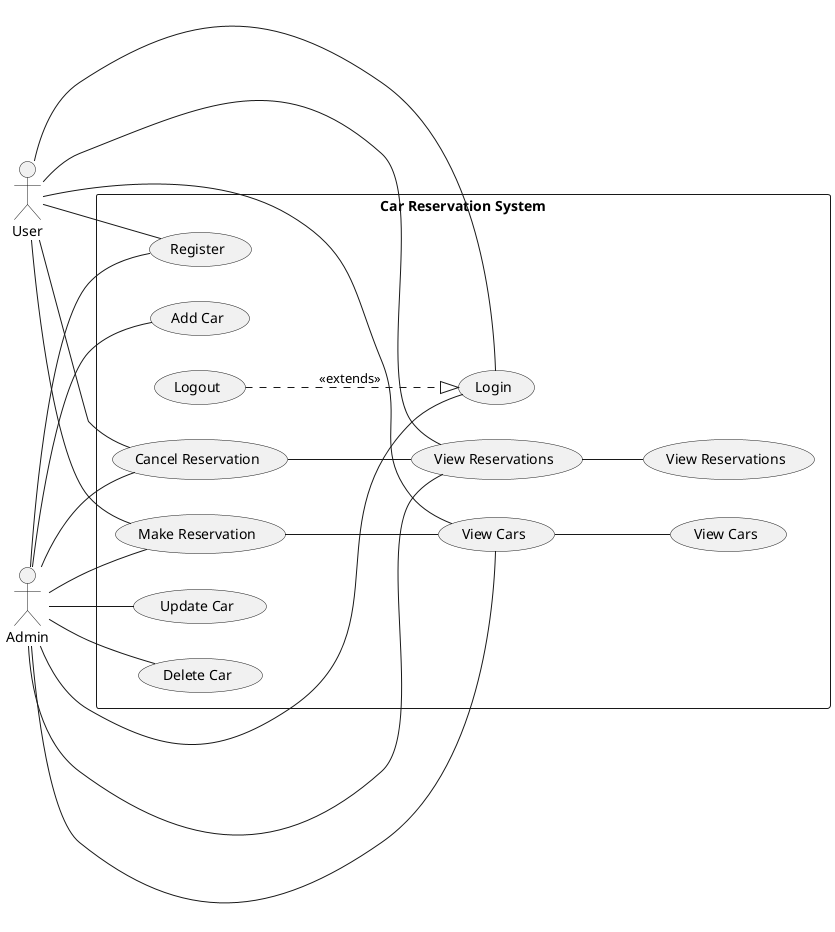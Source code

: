 @startuml Use Case Diagram Car Reservation System
left to right direction

actor User
actor Admin
rectangle "Car Reservation System" as CarReservationSystem{
    usecase "Login" as UC_Login
    usecase "Register" as UC_Register
    usecase "View Cars" as UC_ViewCars
    usecase "Make Reservation" as UC_MakeReservation
    usecase "Cancel Reservation" as UC_CancelReservation
    usecase "View Reservations" as UC_ViewReservations
    usecase "Logout" as UC_Logout
    usecase "View Cars" as UC_ViewCars_Admin
    usecase "View Reservations" as UC_ViewReservations_Admin
    usecase "Add Car" as UC_AddCar
    usecase "Update Car" as UC_UpdateCar
    usecase "Delete Car" as UC_DeleteCar
}


User -- UC_Login
User -- UC_Register
User -- UC_ViewCars
User -- UC_MakeReservation
User -- UC_CancelReservation
User -- UC_ViewReservations

Admin -- UC_Login
Admin -- UC_Register
Admin -- UC_ViewCars
Admin -- UC_ViewReservations
Admin -- UC_AddCar
Admin -- UC_UpdateCar
Admin -- UC_DeleteCar
Admin -- UC_MakeReservation
Admin -- UC_CancelReservation

UC_MakeReservation -- UC_ViewCars
UC_CancelReservation -- UC_ViewReservations
UC_ViewReservations -- UC_ViewReservations_Admin
UC_ViewCars -- UC_ViewCars_Admin

UC_Logout ..|> UC_Login : <<extends>>

@enduml
